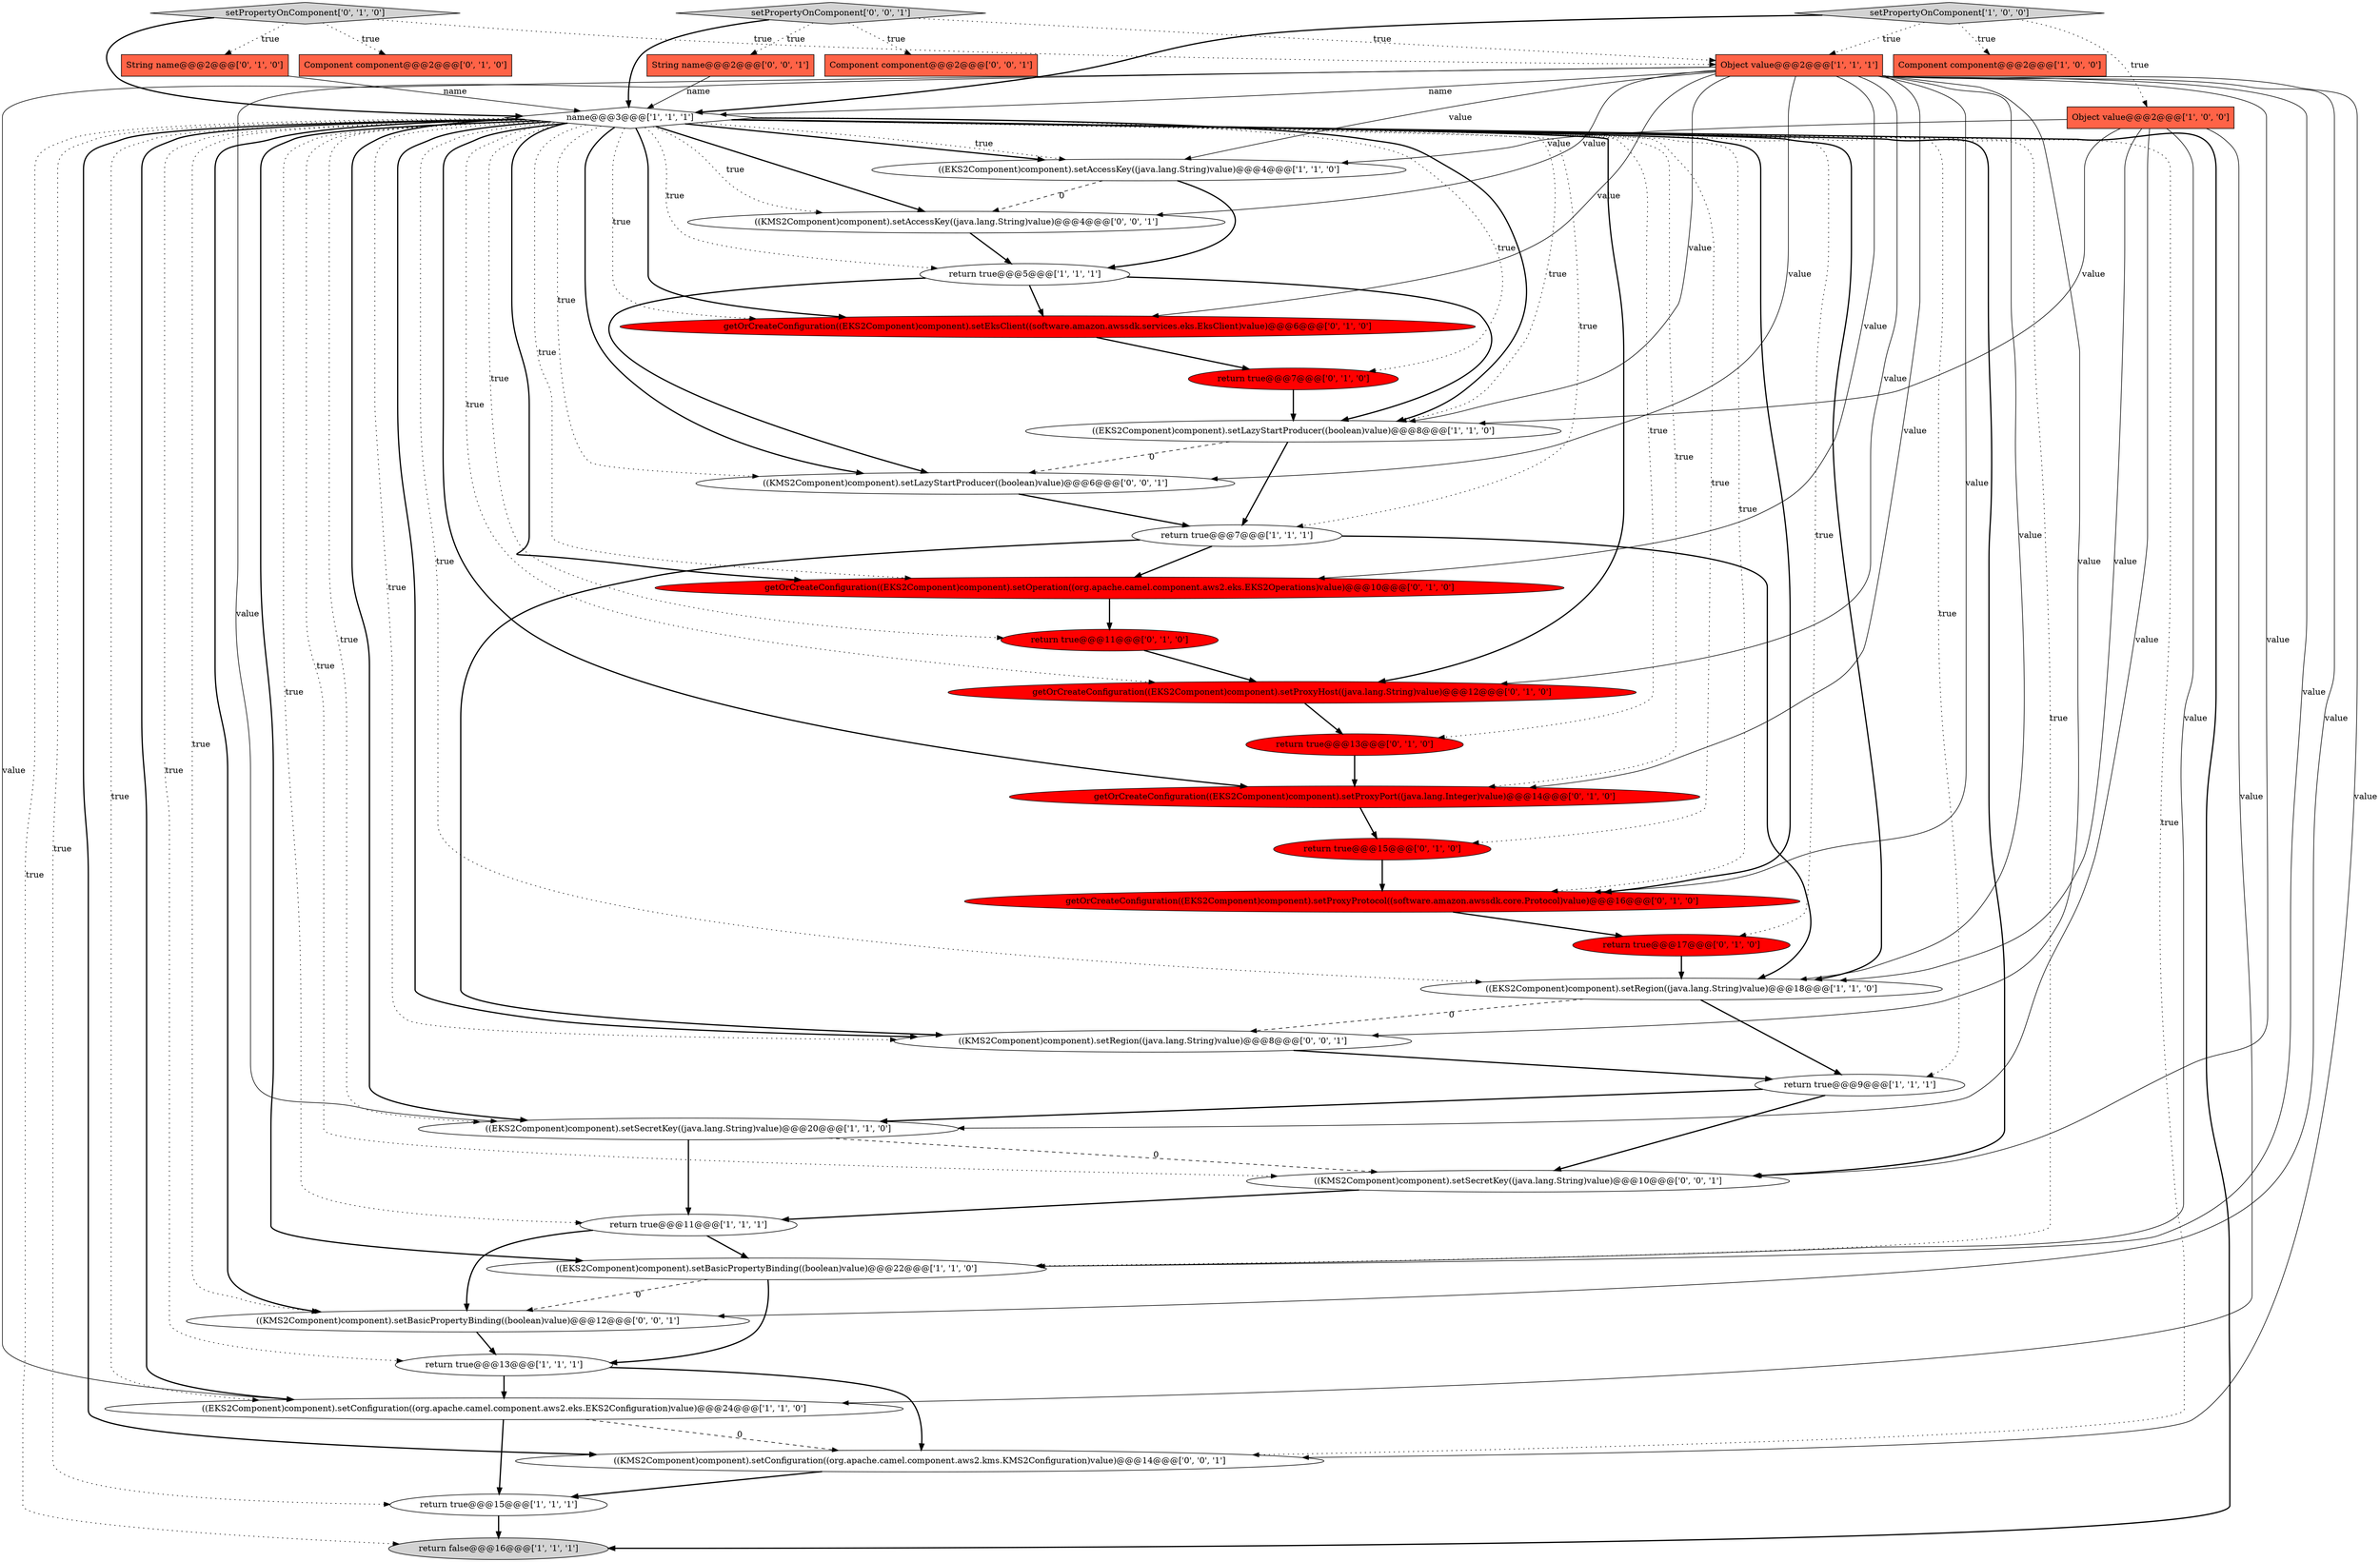 digraph {
18 [style = filled, label = "getOrCreateConfiguration((EKS2Component)component).setProxyHost((java.lang.String)value)@@@12@@@['0', '1', '0']", fillcolor = red, shape = ellipse image = "AAA1AAABBB2BBB"];
8 [style = filled, label = "name@@@3@@@['1', '1', '1']", fillcolor = white, shape = diamond image = "AAA0AAABBB1BBB"];
2 [style = filled, label = "((EKS2Component)component).setSecretKey((java.lang.String)value)@@@20@@@['1', '1', '0']", fillcolor = white, shape = ellipse image = "AAA0AAABBB1BBB"];
14 [style = filled, label = "return true@@@7@@@['1', '1', '1']", fillcolor = white, shape = ellipse image = "AAA0AAABBB1BBB"];
35 [style = filled, label = "((KMS2Component)component).setRegion((java.lang.String)value)@@@8@@@['0', '0', '1']", fillcolor = white, shape = ellipse image = "AAA0AAABBB3BBB"];
33 [style = filled, label = "((KMS2Component)component).setLazyStartProducer((boolean)value)@@@6@@@['0', '0', '1']", fillcolor = white, shape = ellipse image = "AAA0AAABBB3BBB"];
38 [style = filled, label = "((KMS2Component)component).setSecretKey((java.lang.String)value)@@@10@@@['0', '0', '1']", fillcolor = white, shape = ellipse image = "AAA0AAABBB3BBB"];
19 [style = filled, label = "String name@@@2@@@['0', '1', '0']", fillcolor = tomato, shape = box image = "AAA0AAABBB2BBB"];
39 [style = filled, label = "((KMS2Component)component).setBasicPropertyBinding((boolean)value)@@@12@@@['0', '0', '1']", fillcolor = white, shape = ellipse image = "AAA0AAABBB3BBB"];
1 [style = filled, label = "((EKS2Component)component).setRegion((java.lang.String)value)@@@18@@@['1', '1', '0']", fillcolor = white, shape = ellipse image = "AAA0AAABBB1BBB"];
16 [style = filled, label = "((EKS2Component)component).setConfiguration((org.apache.camel.component.aws2.eks.EKS2Configuration)value)@@@24@@@['1', '1', '0']", fillcolor = white, shape = ellipse image = "AAA0AAABBB1BBB"];
3 [style = filled, label = "return true@@@13@@@['1', '1', '1']", fillcolor = white, shape = ellipse image = "AAA0AAABBB1BBB"];
10 [style = filled, label = "Object value@@@2@@@['1', '1', '1']", fillcolor = tomato, shape = box image = "AAA0AAABBB1BBB"];
36 [style = filled, label = "((KMS2Component)component).setConfiguration((org.apache.camel.component.aws2.kms.KMS2Configuration)value)@@@14@@@['0', '0', '1']", fillcolor = white, shape = ellipse image = "AAA0AAABBB3BBB"];
25 [style = filled, label = "return true@@@15@@@['0', '1', '0']", fillcolor = red, shape = ellipse image = "AAA1AAABBB2BBB"];
29 [style = filled, label = "getOrCreateConfiguration((EKS2Component)component).setProxyPort((java.lang.Integer)value)@@@14@@@['0', '1', '0']", fillcolor = red, shape = ellipse image = "AAA1AAABBB2BBB"];
6 [style = filled, label = "return true@@@5@@@['1', '1', '1']", fillcolor = white, shape = ellipse image = "AAA0AAABBB1BBB"];
28 [style = filled, label = "getOrCreateConfiguration((EKS2Component)component).setOperation((org.apache.camel.component.aws2.eks.EKS2Operations)value)@@@10@@@['0', '1', '0']", fillcolor = red, shape = ellipse image = "AAA1AAABBB2BBB"];
23 [style = filled, label = "return true@@@7@@@['0', '1', '0']", fillcolor = red, shape = ellipse image = "AAA1AAABBB2BBB"];
31 [style = filled, label = "Component component@@@2@@@['0', '0', '1']", fillcolor = tomato, shape = box image = "AAA0AAABBB3BBB"];
7 [style = filled, label = "return true@@@11@@@['1', '1', '1']", fillcolor = white, shape = ellipse image = "AAA0AAABBB1BBB"];
26 [style = filled, label = "setPropertyOnComponent['0', '1', '0']", fillcolor = lightgray, shape = diamond image = "AAA0AAABBB2BBB"];
22 [style = filled, label = "getOrCreateConfiguration((EKS2Component)component).setEksClient((software.amazon.awssdk.services.eks.EksClient)value)@@@6@@@['0', '1', '0']", fillcolor = red, shape = ellipse image = "AAA1AAABBB2BBB"];
34 [style = filled, label = "setPropertyOnComponent['0', '0', '1']", fillcolor = lightgray, shape = diamond image = "AAA0AAABBB3BBB"];
37 [style = filled, label = "((KMS2Component)component).setAccessKey((java.lang.String)value)@@@4@@@['0', '0', '1']", fillcolor = white, shape = ellipse image = "AAA0AAABBB3BBB"];
17 [style = filled, label = "setPropertyOnComponent['1', '0', '0']", fillcolor = lightgray, shape = diamond image = "AAA0AAABBB1BBB"];
32 [style = filled, label = "String name@@@2@@@['0', '0', '1']", fillcolor = tomato, shape = box image = "AAA0AAABBB3BBB"];
4 [style = filled, label = "Component component@@@2@@@['1', '0', '0']", fillcolor = tomato, shape = box image = "AAA0AAABBB1BBB"];
13 [style = filled, label = "return false@@@16@@@['1', '1', '1']", fillcolor = lightgray, shape = ellipse image = "AAA0AAABBB1BBB"];
21 [style = filled, label = "getOrCreateConfiguration((EKS2Component)component).setProxyProtocol((software.amazon.awssdk.core.Protocol)value)@@@16@@@['0', '1', '0']", fillcolor = red, shape = ellipse image = "AAA1AAABBB2BBB"];
11 [style = filled, label = "((EKS2Component)component).setBasicPropertyBinding((boolean)value)@@@22@@@['1', '1', '0']", fillcolor = white, shape = ellipse image = "AAA0AAABBB1BBB"];
5 [style = filled, label = "((EKS2Component)component).setAccessKey((java.lang.String)value)@@@4@@@['1', '1', '0']", fillcolor = white, shape = ellipse image = "AAA0AAABBB1BBB"];
30 [style = filled, label = "return true@@@17@@@['0', '1', '0']", fillcolor = red, shape = ellipse image = "AAA1AAABBB2BBB"];
20 [style = filled, label = "Component component@@@2@@@['0', '1', '0']", fillcolor = tomato, shape = box image = "AAA0AAABBB2BBB"];
15 [style = filled, label = "((EKS2Component)component).setLazyStartProducer((boolean)value)@@@8@@@['1', '1', '0']", fillcolor = white, shape = ellipse image = "AAA0AAABBB1BBB"];
24 [style = filled, label = "return true@@@13@@@['0', '1', '0']", fillcolor = red, shape = ellipse image = "AAA1AAABBB2BBB"];
12 [style = filled, label = "return true@@@15@@@['1', '1', '1']", fillcolor = white, shape = ellipse image = "AAA0AAABBB1BBB"];
9 [style = filled, label = "return true@@@9@@@['1', '1', '1']", fillcolor = white, shape = ellipse image = "AAA0AAABBB1BBB"];
27 [style = filled, label = "return true@@@11@@@['0', '1', '0']", fillcolor = red, shape = ellipse image = "AAA1AAABBB2BBB"];
0 [style = filled, label = "Object value@@@2@@@['1', '0', '0']", fillcolor = tomato, shape = box image = "AAA0AAABBB1BBB"];
8->16 [style = bold, label=""];
8->30 [style = dotted, label="true"];
8->28 [style = dotted, label="true"];
10->18 [style = solid, label="value"];
14->35 [style = bold, label=""];
6->22 [style = bold, label=""];
8->16 [style = dotted, label="true"];
26->19 [style = dotted, label="true"];
14->28 [style = bold, label=""];
36->12 [style = bold, label=""];
21->30 [style = bold, label=""];
3->16 [style = bold, label=""];
10->28 [style = solid, label="value"];
8->37 [style = dotted, label="true"];
10->37 [style = solid, label="value"];
8->1 [style = bold, label=""];
8->36 [style = bold, label=""];
3->36 [style = bold, label=""];
10->22 [style = solid, label="value"];
38->7 [style = bold, label=""];
11->39 [style = dashed, label="0"];
15->33 [style = dashed, label="0"];
8->22 [style = dotted, label="true"];
8->39 [style = bold, label=""];
9->38 [style = bold, label=""];
8->11 [style = bold, label=""];
25->21 [style = bold, label=""];
8->38 [style = dotted, label="true"];
8->28 [style = bold, label=""];
7->11 [style = bold, label=""];
10->8 [style = solid, label="name"];
9->2 [style = bold, label=""];
8->18 [style = bold, label=""];
8->7 [style = dotted, label="true"];
8->23 [style = dotted, label="true"];
26->20 [style = dotted, label="true"];
34->8 [style = bold, label=""];
22->23 [style = bold, label=""];
8->38 [style = bold, label=""];
8->22 [style = bold, label=""];
10->15 [style = solid, label="value"];
34->31 [style = dotted, label="true"];
8->12 [style = dotted, label="true"];
5->6 [style = bold, label=""];
8->33 [style = dotted, label="true"];
10->39 [style = solid, label="value"];
8->14 [style = dotted, label="true"];
8->18 [style = dotted, label="true"];
8->29 [style = dotted, label="true"];
5->37 [style = dashed, label="0"];
10->35 [style = solid, label="value"];
17->8 [style = bold, label=""];
8->25 [style = dotted, label="true"];
27->18 [style = bold, label=""];
8->33 [style = bold, label=""];
18->24 [style = bold, label=""];
8->15 [style = bold, label=""];
1->35 [style = dashed, label="0"];
10->29 [style = solid, label="value"];
8->21 [style = dotted, label="true"];
15->14 [style = bold, label=""];
8->35 [style = dotted, label="true"];
35->9 [style = bold, label=""];
17->4 [style = dotted, label="true"];
8->2 [style = dotted, label="true"];
34->10 [style = dotted, label="true"];
23->15 [style = bold, label=""];
8->15 [style = dotted, label="true"];
8->39 [style = dotted, label="true"];
0->11 [style = solid, label="value"];
26->8 [style = bold, label=""];
10->33 [style = solid, label="value"];
8->35 [style = bold, label=""];
8->3 [style = dotted, label="true"];
8->24 [style = dotted, label="true"];
6->15 [style = bold, label=""];
10->1 [style = solid, label="value"];
1->9 [style = bold, label=""];
12->13 [style = bold, label=""];
8->6 [style = dotted, label="true"];
0->2 [style = solid, label="value"];
10->38 [style = solid, label="value"];
8->2 [style = bold, label=""];
11->3 [style = bold, label=""];
7->39 [style = bold, label=""];
6->33 [style = bold, label=""];
16->36 [style = dashed, label="0"];
8->11 [style = dotted, label="true"];
10->16 [style = solid, label="value"];
0->1 [style = solid, label="value"];
8->13 [style = dotted, label="true"];
8->9 [style = dotted, label="true"];
8->36 [style = dotted, label="true"];
8->37 [style = bold, label=""];
8->13 [style = bold, label=""];
10->2 [style = solid, label="value"];
10->5 [style = solid, label="value"];
32->8 [style = solid, label="name"];
34->32 [style = dotted, label="true"];
33->14 [style = bold, label=""];
17->0 [style = dotted, label="true"];
30->1 [style = bold, label=""];
0->5 [style = solid, label="value"];
29->25 [style = bold, label=""];
39->3 [style = bold, label=""];
10->11 [style = solid, label="value"];
0->16 [style = solid, label="value"];
24->29 [style = bold, label=""];
37->6 [style = bold, label=""];
2->38 [style = dashed, label="0"];
10->36 [style = solid, label="value"];
14->1 [style = bold, label=""];
8->1 [style = dotted, label="true"];
17->10 [style = dotted, label="true"];
8->5 [style = bold, label=""];
8->5 [style = dotted, label="true"];
26->10 [style = dotted, label="true"];
10->21 [style = solid, label="value"];
8->21 [style = bold, label=""];
19->8 [style = solid, label="name"];
28->27 [style = bold, label=""];
2->7 [style = bold, label=""];
8->27 [style = dotted, label="true"];
0->15 [style = solid, label="value"];
16->12 [style = bold, label=""];
8->29 [style = bold, label=""];
}
